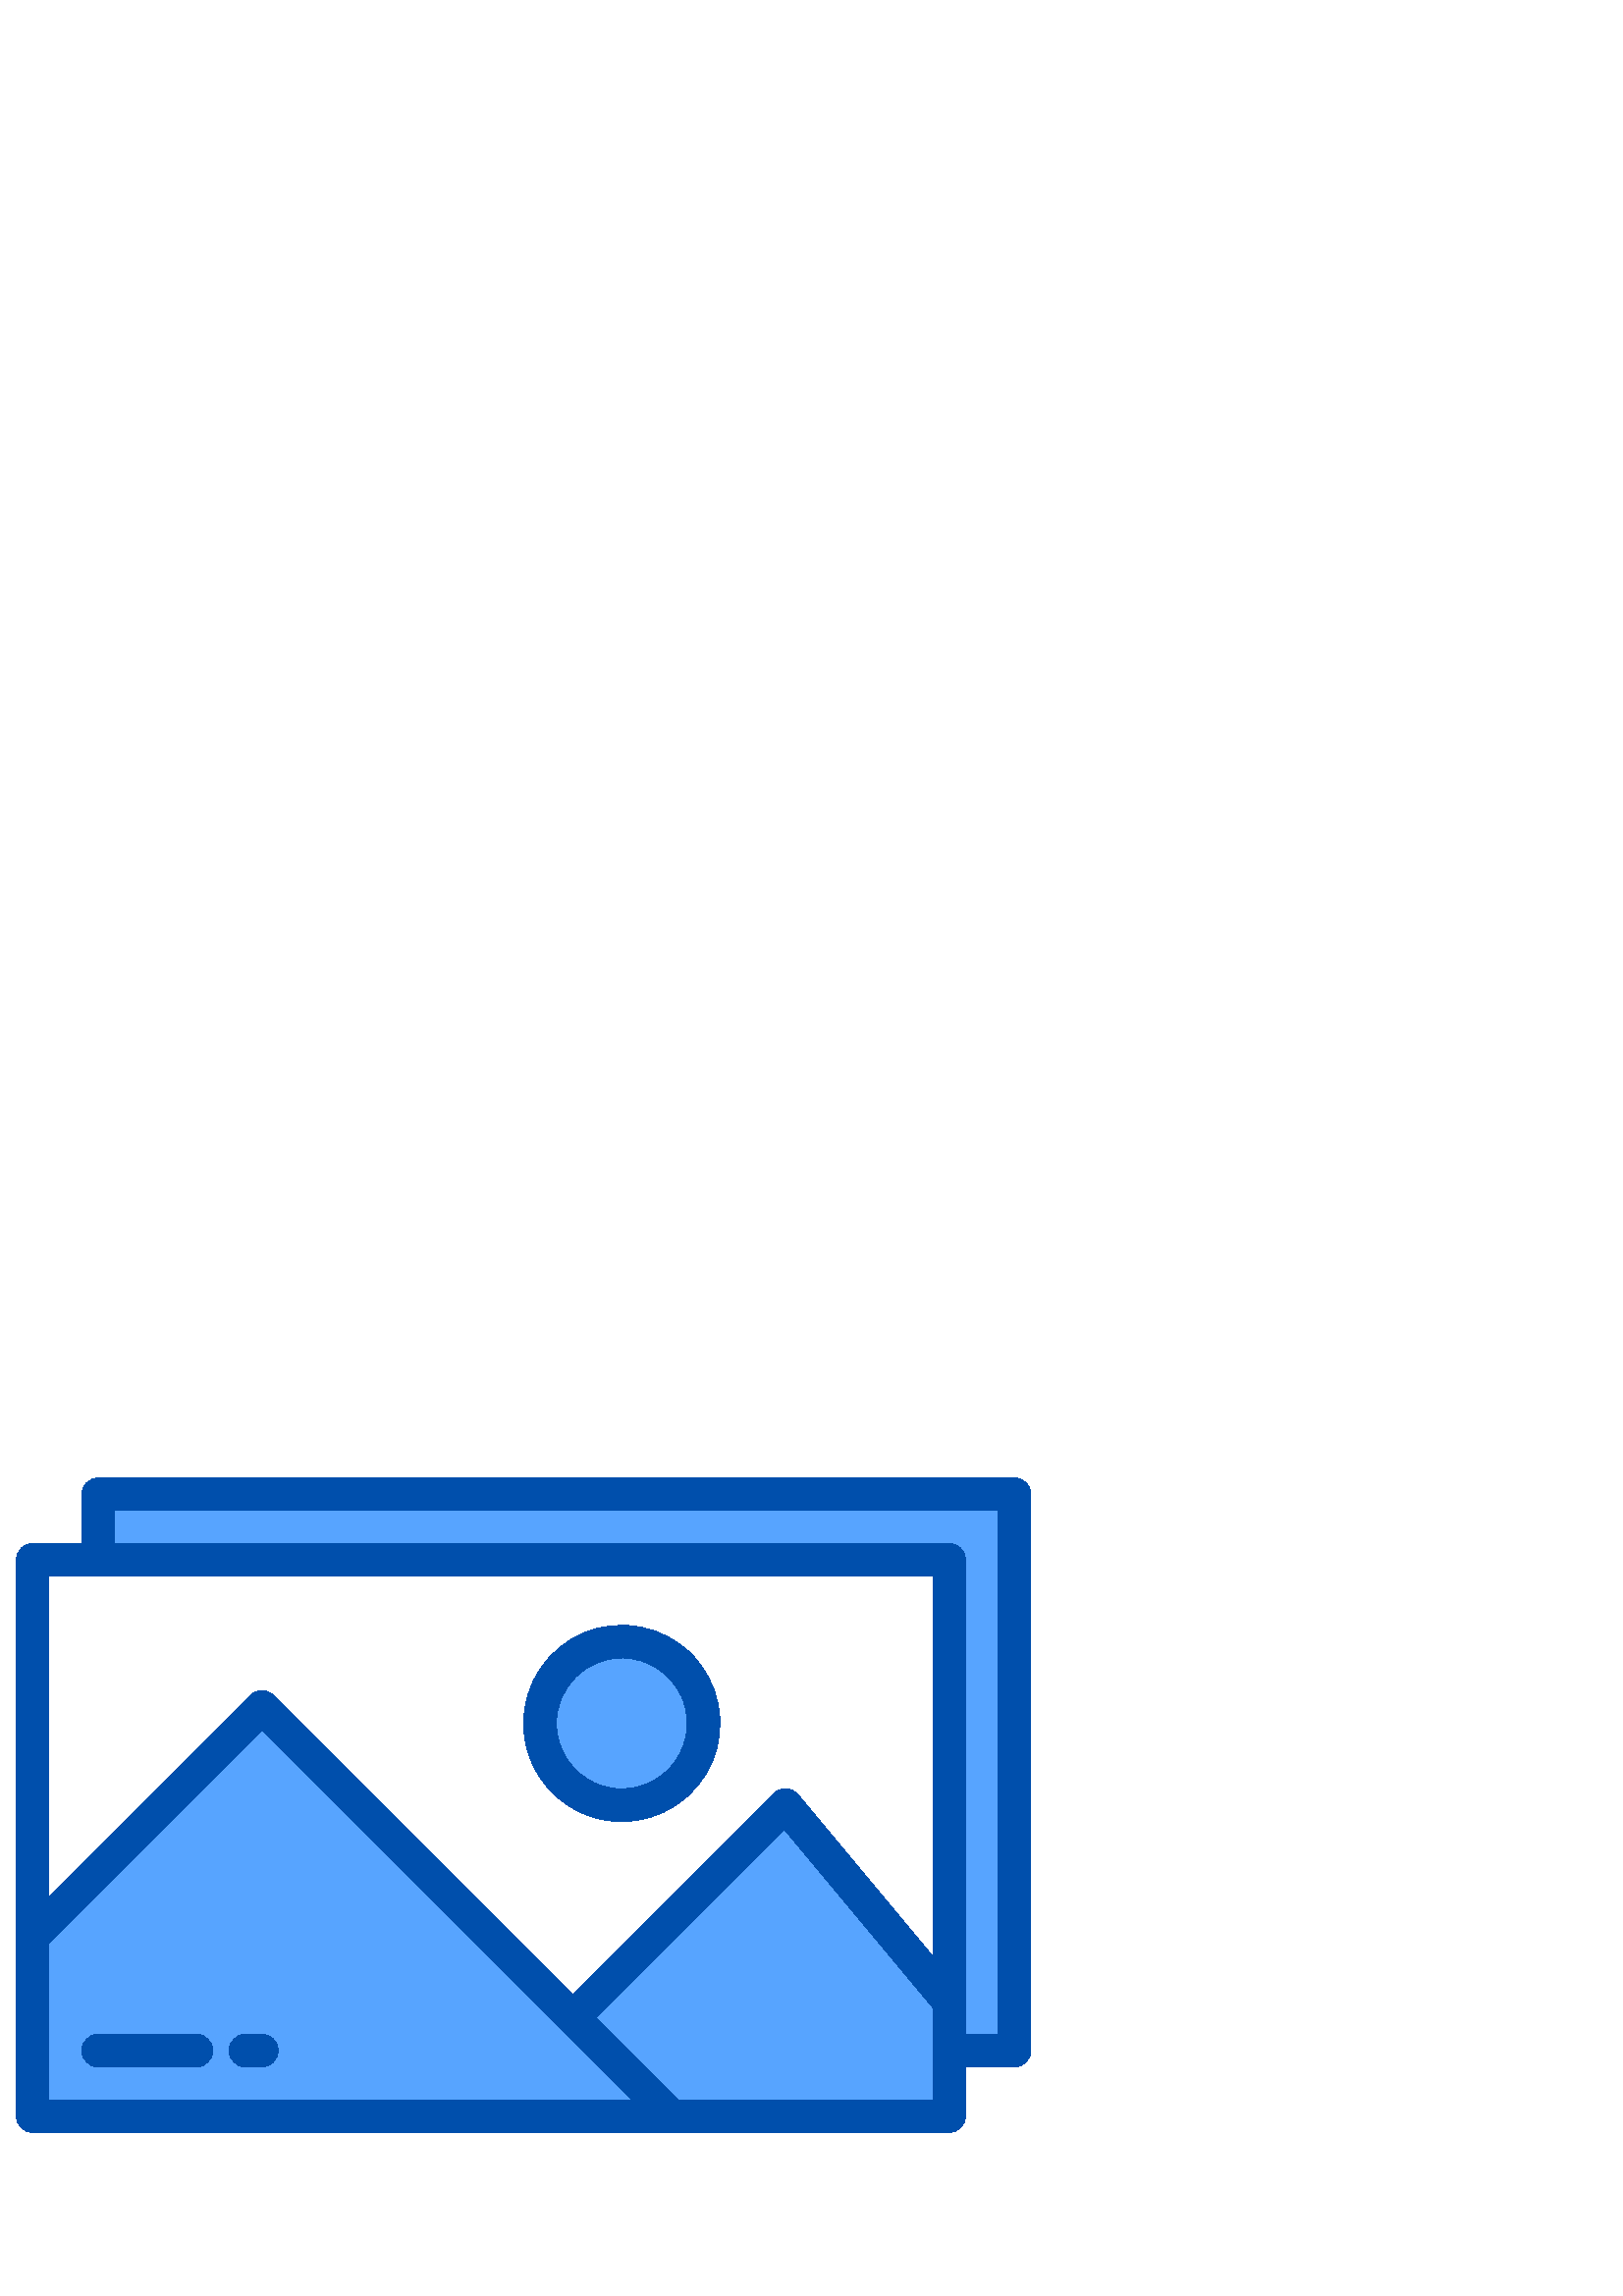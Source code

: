 %!PS-Adobe-3.0 EPSF-3.0
%%Pages: 1
%%DocumentData: Clean7Bit
%%LanguageLevel: 2
%%BoundingBox: 6 60 378 300
%%EndComments
%%BeginProlog
50 dict begin
/q { gsave } bind def
/Q { grestore } bind def
/cm { 6 array astore concat } bind def
/w { setlinewidth } bind def
/J { setlinecap } bind def
/j { setlinejoin } bind def
/M { setmiterlimit } bind def
/d { setdash } bind def
/m { moveto } bind def
/l { lineto } bind def
/c { curveto } bind def
/h { closepath } bind def
/re { exch dup neg 3 1 roll 5 3 roll moveto 0 rlineto
      0 exch rlineto 0 rlineto closepath } bind def
/S { stroke } bind def
/f { fill } bind def
/f* { eofill } bind def
/n { newpath } bind def
/W { clip } bind def
/W* { eoclip } bind def
/BT { } bind def
/ET { } bind def
/BDC { mark 3 1 roll /BDC pdfmark } bind def
/EMC { mark /EMC pdfmark } bind def
/cairo_store_point { /cairo_point_y exch def /cairo_point_x exch def } def
/Tj { show currentpoint cairo_store_point } bind def
/TJ {
  {
    dup
    type /stringtype eq
    { show } { -0.001 mul 0 cairo_font_matrix dtransform rmoveto } ifelse
  } forall
  currentpoint cairo_store_point
} bind def
/cairo_selectfont { cairo_font_matrix aload pop pop pop 0 0 6 array astore
    cairo_font exch selectfont cairo_point_x cairo_point_y moveto } bind def
/Tf { pop /cairo_font exch def /cairo_font_matrix where
      { pop cairo_selectfont } if } bind def
/Td { matrix translate cairo_font_matrix matrix concatmatrix dup
      /cairo_font_matrix exch def dup 4 get exch 5 get cairo_store_point
      /cairo_font where { pop cairo_selectfont } if } bind def
/Tm { 2 copy 8 2 roll 6 array astore /cairo_font_matrix exch def
      cairo_store_point /cairo_font where { pop cairo_selectfont } if } bind def
/g { setgray } bind def
/rg { setrgbcolor } bind def
/d1 { setcachedevice } bind def
/cairo_data_source {
  CairoDataIndex CairoData length lt
    { CairoData CairoDataIndex get /CairoDataIndex CairoDataIndex 1 add def }
    { () } ifelse
} def
/cairo_flush_ascii85_file { cairo_ascii85_file status { cairo_ascii85_file flushfile } if } def
/cairo_image { image cairo_flush_ascii85_file } def
/cairo_imagemask { imagemask cairo_flush_ascii85_file } def
%%EndProlog
%%BeginSetup
%%EndSetup
%%Page: 1 1
%%BeginPageSetup
%%PageBoundingBox: 6 60 378 300
%%EndPageSetup
q 6 60 372 240 rectclip
1 0 0 -1 0 384 cm q
0.341 0.643 1 rg
258 175.5 m 258 192.07 244.57 205.5 228 205.5 c 211.43 205.5 198 192.07
 198 175.5 c 198 158.93 211.43 145.5 228 145.5 c 244.57 145.5 258 158.93
 258 175.5 c h
258 175.5 m f
348 277.5 m 348 318 l 244.5 318 l 246 319.5 l 12 319.5 l 12 253.5 l 96 
169.5 l 210 283.5 l 210 294.84 l 221.391 294.891 l 210 283.5 l 288 205.5
 l h
348 277.5 m f
210 283.5 m 221.391 294.891 l 210 294.84 l h
210 283.5 m f
372 91.5 m 372 295.5 l 348 295.5 l 348 115.5 l 36 115.5 l 36 91.5 l h
372 91.5 m f
258 175.5 m 258 192.07 244.57 205.5 228 205.5 c 211.43 205.5 198 192.07
 198 175.5 c 198 158.93 211.43 145.5 228 145.5 c 244.57 145.5 258 158.93
 258 175.5 c h
258 175.5 m f
210 283.5 m 221.391 294.891 l 210 294.84 l h
210 283.5 m f
348 318 m 348 319.5 l 246 319.5 l 244.5 318 l h
348 318 m f
221.391 294.891 m 210 294.84 l 210 283.5 l h
221.391 294.891 m f
258 175.5 m 258 192.07 244.57 205.5 228 205.5 c 211.43 205.5 198 192.07
 198 175.5 c 198 158.93 211.43 145.5 228 145.5 c 244.57 145.5 258 158.93
 258 175.5 c h
258 175.5 m f
221.391 294.891 m 210 294.84 l 210 283.5 l h
221.391 294.891 m f
0 0.31 0.675 rg
372 84 m 36 84 l 32.688 84 30 86.688 30 90 c 30 108 l 12 108 l 8.688 108
 6 110.688 6 114 c 6 318 l 6 321.312 8.688 324 12 324 c 348 324 l 351.312
 324 354 321.312 354 318 c 354 300 l 372 300 l 375.312 300 378 297.312 378
 294 c 378 90 l 378 86.688 375.312 84 372 84 c h
342 120 m 342 259.426 l 292.609 200.156 l 291.531 198.863 289.957 198.082
 288.273 198.004 c 286.59 197.93 284.953 198.562 283.758 199.754 c 210 273.516
 l 100.242 163.758 l 99.117 162.633 97.59 162 96 162 c 94.41 162 92.883 
162.633 91.758 163.758 c 18 237.516 l 18 120 l h
18 254.484 m 96 176.484 l 231.516 312 l 18 312 l h
248.484 312 m 218.484 282 l 287.598 212.891 l 342 278.176 l 342 312 l h
366 288 m 354 288 l 354 114 l 354 110.688 351.312 108 348 108 c 42 108 
l 42 96 l 366 96 l h
366 288 m f
228 210 m 242.562 210 255.688 201.23 261.258 187.777 c 266.832 174.324 
263.75 158.84 253.457 148.543 c 243.16 138.25 227.676 135.168 214.223 140.742
 c 200.77 146.312 192 159.438 192 174 c 192.023 193.875 208.125 209.977 
228 210 c h
228 150 m 237.707 150 246.457 155.848 250.172 164.816 c 253.887 173.785
 251.836 184.105 244.969 190.969 c 238.105 197.836 227.785 199.887 218.816
 196.172 c 209.848 192.457 204 183.707 204 174 c 204.016 160.75 214.75 150.016
 228 150 c h
228 150 m f
72 288 m 36 288 l 32.688 288 30 290.688 30 294 c 30 297.312 32.688 300 
36 300 c 72 300 l 75.312 300 78 297.312 78 294 c 78 290.688 75.312 288 72
 288 c h
72 288 m f
96 288 m 90 288 l 86.688 288 84 290.688 84 294 c 84 297.312 86.688 300 
90 300 c 96 300 l 99.312 300 102 297.312 102 294 c 102 290.688 99.312 288
 96 288 c h
96 288 m f
Q Q
showpage
%%Trailer
end
%%EOF

